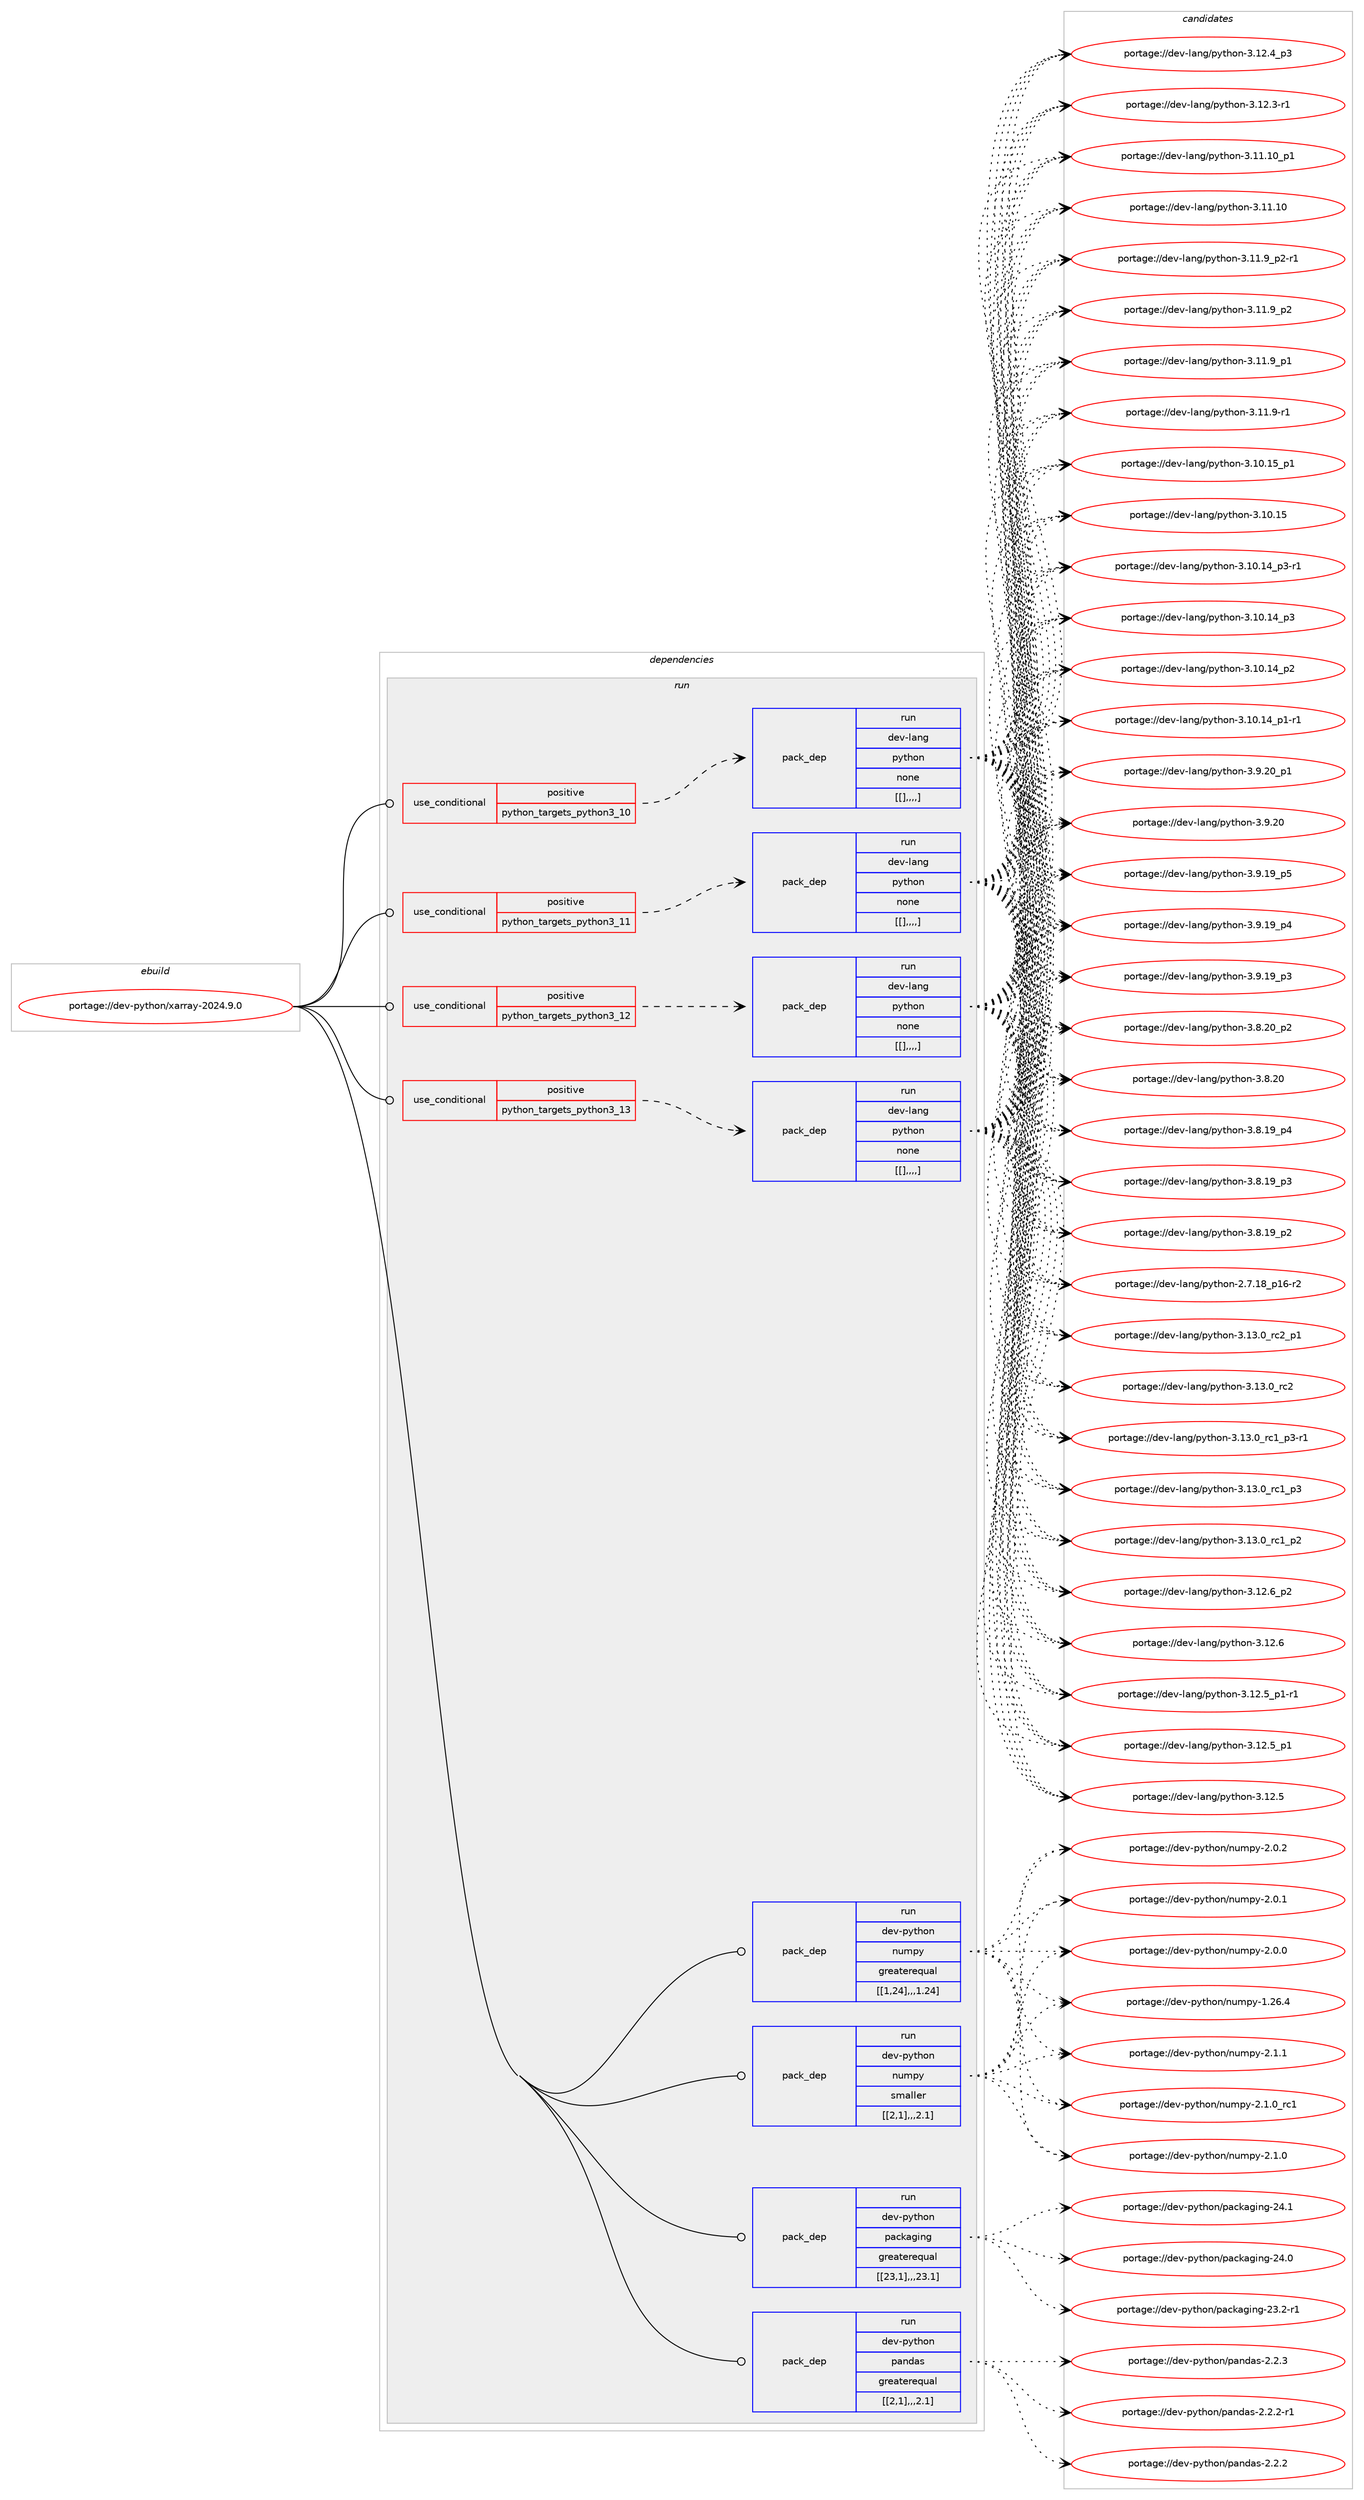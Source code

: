 digraph prolog {

# *************
# Graph options
# *************

newrank=true;
concentrate=true;
compound=true;
graph [rankdir=LR,fontname=Helvetica,fontsize=10,ranksep=1.5];#, ranksep=2.5, nodesep=0.2];
edge  [arrowhead=vee];
node  [fontname=Helvetica,fontsize=10];

# **********
# The ebuild
# **********

subgraph cluster_leftcol {
color=gray;
label=<<i>ebuild</i>>;
id [label="portage://dev-python/xarray-2024.9.0", color=red, width=4, href="../dev-python/xarray-2024.9.0.svg"];
}

# ****************
# The dependencies
# ****************

subgraph cluster_midcol {
color=gray;
label=<<i>dependencies</i>>;
subgraph cluster_compile {
fillcolor="#eeeeee";
style=filled;
label=<<i>compile</i>>;
}
subgraph cluster_compileandrun {
fillcolor="#eeeeee";
style=filled;
label=<<i>compile and run</i>>;
}
subgraph cluster_run {
fillcolor="#eeeeee";
style=filled;
label=<<i>run</i>>;
subgraph cond43063 {
dependency171087 [label=<<TABLE BORDER="0" CELLBORDER="1" CELLSPACING="0" CELLPADDING="4"><TR><TD ROWSPAN="3" CELLPADDING="10">use_conditional</TD></TR><TR><TD>positive</TD></TR><TR><TD>python_targets_python3_10</TD></TR></TABLE>>, shape=none, color=red];
subgraph pack126761 {
dependency171088 [label=<<TABLE BORDER="0" CELLBORDER="1" CELLSPACING="0" CELLPADDING="4" WIDTH="220"><TR><TD ROWSPAN="6" CELLPADDING="30">pack_dep</TD></TR><TR><TD WIDTH="110">run</TD></TR><TR><TD>dev-lang</TD></TR><TR><TD>python</TD></TR><TR><TD>none</TD></TR><TR><TD>[[],,,,]</TD></TR></TABLE>>, shape=none, color=blue];
}
dependency171087:e -> dependency171088:w [weight=20,style="dashed",arrowhead="vee"];
}
id:e -> dependency171087:w [weight=20,style="solid",arrowhead="odot"];
subgraph cond43064 {
dependency171089 [label=<<TABLE BORDER="0" CELLBORDER="1" CELLSPACING="0" CELLPADDING="4"><TR><TD ROWSPAN="3" CELLPADDING="10">use_conditional</TD></TR><TR><TD>positive</TD></TR><TR><TD>python_targets_python3_11</TD></TR></TABLE>>, shape=none, color=red];
subgraph pack126762 {
dependency171090 [label=<<TABLE BORDER="0" CELLBORDER="1" CELLSPACING="0" CELLPADDING="4" WIDTH="220"><TR><TD ROWSPAN="6" CELLPADDING="30">pack_dep</TD></TR><TR><TD WIDTH="110">run</TD></TR><TR><TD>dev-lang</TD></TR><TR><TD>python</TD></TR><TR><TD>none</TD></TR><TR><TD>[[],,,,]</TD></TR></TABLE>>, shape=none, color=blue];
}
dependency171089:e -> dependency171090:w [weight=20,style="dashed",arrowhead="vee"];
}
id:e -> dependency171089:w [weight=20,style="solid",arrowhead="odot"];
subgraph cond43065 {
dependency171091 [label=<<TABLE BORDER="0" CELLBORDER="1" CELLSPACING="0" CELLPADDING="4"><TR><TD ROWSPAN="3" CELLPADDING="10">use_conditional</TD></TR><TR><TD>positive</TD></TR><TR><TD>python_targets_python3_12</TD></TR></TABLE>>, shape=none, color=red];
subgraph pack126763 {
dependency171092 [label=<<TABLE BORDER="0" CELLBORDER="1" CELLSPACING="0" CELLPADDING="4" WIDTH="220"><TR><TD ROWSPAN="6" CELLPADDING="30">pack_dep</TD></TR><TR><TD WIDTH="110">run</TD></TR><TR><TD>dev-lang</TD></TR><TR><TD>python</TD></TR><TR><TD>none</TD></TR><TR><TD>[[],,,,]</TD></TR></TABLE>>, shape=none, color=blue];
}
dependency171091:e -> dependency171092:w [weight=20,style="dashed",arrowhead="vee"];
}
id:e -> dependency171091:w [weight=20,style="solid",arrowhead="odot"];
subgraph cond43066 {
dependency171093 [label=<<TABLE BORDER="0" CELLBORDER="1" CELLSPACING="0" CELLPADDING="4"><TR><TD ROWSPAN="3" CELLPADDING="10">use_conditional</TD></TR><TR><TD>positive</TD></TR><TR><TD>python_targets_python3_13</TD></TR></TABLE>>, shape=none, color=red];
subgraph pack126764 {
dependency171094 [label=<<TABLE BORDER="0" CELLBORDER="1" CELLSPACING="0" CELLPADDING="4" WIDTH="220"><TR><TD ROWSPAN="6" CELLPADDING="30">pack_dep</TD></TR><TR><TD WIDTH="110">run</TD></TR><TR><TD>dev-lang</TD></TR><TR><TD>python</TD></TR><TR><TD>none</TD></TR><TR><TD>[[],,,,]</TD></TR></TABLE>>, shape=none, color=blue];
}
dependency171093:e -> dependency171094:w [weight=20,style="dashed",arrowhead="vee"];
}
id:e -> dependency171093:w [weight=20,style="solid",arrowhead="odot"];
subgraph pack126765 {
dependency171095 [label=<<TABLE BORDER="0" CELLBORDER="1" CELLSPACING="0" CELLPADDING="4" WIDTH="220"><TR><TD ROWSPAN="6" CELLPADDING="30">pack_dep</TD></TR><TR><TD WIDTH="110">run</TD></TR><TR><TD>dev-python</TD></TR><TR><TD>numpy</TD></TR><TR><TD>greaterequal</TD></TR><TR><TD>[[1,24],,,1.24]</TD></TR></TABLE>>, shape=none, color=blue];
}
id:e -> dependency171095:w [weight=20,style="solid",arrowhead="odot"];
subgraph pack126766 {
dependency171096 [label=<<TABLE BORDER="0" CELLBORDER="1" CELLSPACING="0" CELLPADDING="4" WIDTH="220"><TR><TD ROWSPAN="6" CELLPADDING="30">pack_dep</TD></TR><TR><TD WIDTH="110">run</TD></TR><TR><TD>dev-python</TD></TR><TR><TD>numpy</TD></TR><TR><TD>smaller</TD></TR><TR><TD>[[2,1],,,2.1]</TD></TR></TABLE>>, shape=none, color=blue];
}
id:e -> dependency171096:w [weight=20,style="solid",arrowhead="odot"];
subgraph pack126767 {
dependency171097 [label=<<TABLE BORDER="0" CELLBORDER="1" CELLSPACING="0" CELLPADDING="4" WIDTH="220"><TR><TD ROWSPAN="6" CELLPADDING="30">pack_dep</TD></TR><TR><TD WIDTH="110">run</TD></TR><TR><TD>dev-python</TD></TR><TR><TD>packaging</TD></TR><TR><TD>greaterequal</TD></TR><TR><TD>[[23,1],,,23.1]</TD></TR></TABLE>>, shape=none, color=blue];
}
id:e -> dependency171097:w [weight=20,style="solid",arrowhead="odot"];
subgraph pack126768 {
dependency171098 [label=<<TABLE BORDER="0" CELLBORDER="1" CELLSPACING="0" CELLPADDING="4" WIDTH="220"><TR><TD ROWSPAN="6" CELLPADDING="30">pack_dep</TD></TR><TR><TD WIDTH="110">run</TD></TR><TR><TD>dev-python</TD></TR><TR><TD>pandas</TD></TR><TR><TD>greaterequal</TD></TR><TR><TD>[[2,1],,,2.1]</TD></TR></TABLE>>, shape=none, color=blue];
}
id:e -> dependency171098:w [weight=20,style="solid",arrowhead="odot"];
}
}

# **************
# The candidates
# **************

subgraph cluster_choices {
rank=same;
color=gray;
label=<<i>candidates</i>>;

subgraph choice126761 {
color=black;
nodesep=1;
choice100101118451089711010347112121116104111110455146495146489511499509511249 [label="portage://dev-lang/python-3.13.0_rc2_p1", color=red, width=4,href="../dev-lang/python-3.13.0_rc2_p1.svg"];
choice10010111845108971101034711212111610411111045514649514648951149950 [label="portage://dev-lang/python-3.13.0_rc2", color=red, width=4,href="../dev-lang/python-3.13.0_rc2.svg"];
choice1001011184510897110103471121211161041111104551464951464895114994995112514511449 [label="portage://dev-lang/python-3.13.0_rc1_p3-r1", color=red, width=4,href="../dev-lang/python-3.13.0_rc1_p3-r1.svg"];
choice100101118451089711010347112121116104111110455146495146489511499499511251 [label="portage://dev-lang/python-3.13.0_rc1_p3", color=red, width=4,href="../dev-lang/python-3.13.0_rc1_p3.svg"];
choice100101118451089711010347112121116104111110455146495146489511499499511250 [label="portage://dev-lang/python-3.13.0_rc1_p2", color=red, width=4,href="../dev-lang/python-3.13.0_rc1_p2.svg"];
choice100101118451089711010347112121116104111110455146495046549511250 [label="portage://dev-lang/python-3.12.6_p2", color=red, width=4,href="../dev-lang/python-3.12.6_p2.svg"];
choice10010111845108971101034711212111610411111045514649504654 [label="portage://dev-lang/python-3.12.6", color=red, width=4,href="../dev-lang/python-3.12.6.svg"];
choice1001011184510897110103471121211161041111104551464950465395112494511449 [label="portage://dev-lang/python-3.12.5_p1-r1", color=red, width=4,href="../dev-lang/python-3.12.5_p1-r1.svg"];
choice100101118451089711010347112121116104111110455146495046539511249 [label="portage://dev-lang/python-3.12.5_p1", color=red, width=4,href="../dev-lang/python-3.12.5_p1.svg"];
choice10010111845108971101034711212111610411111045514649504653 [label="portage://dev-lang/python-3.12.5", color=red, width=4,href="../dev-lang/python-3.12.5.svg"];
choice100101118451089711010347112121116104111110455146495046529511251 [label="portage://dev-lang/python-3.12.4_p3", color=red, width=4,href="../dev-lang/python-3.12.4_p3.svg"];
choice100101118451089711010347112121116104111110455146495046514511449 [label="portage://dev-lang/python-3.12.3-r1", color=red, width=4,href="../dev-lang/python-3.12.3-r1.svg"];
choice10010111845108971101034711212111610411111045514649494649489511249 [label="portage://dev-lang/python-3.11.10_p1", color=red, width=4,href="../dev-lang/python-3.11.10_p1.svg"];
choice1001011184510897110103471121211161041111104551464949464948 [label="portage://dev-lang/python-3.11.10", color=red, width=4,href="../dev-lang/python-3.11.10.svg"];
choice1001011184510897110103471121211161041111104551464949465795112504511449 [label="portage://dev-lang/python-3.11.9_p2-r1", color=red, width=4,href="../dev-lang/python-3.11.9_p2-r1.svg"];
choice100101118451089711010347112121116104111110455146494946579511250 [label="portage://dev-lang/python-3.11.9_p2", color=red, width=4,href="../dev-lang/python-3.11.9_p2.svg"];
choice100101118451089711010347112121116104111110455146494946579511249 [label="portage://dev-lang/python-3.11.9_p1", color=red, width=4,href="../dev-lang/python-3.11.9_p1.svg"];
choice100101118451089711010347112121116104111110455146494946574511449 [label="portage://dev-lang/python-3.11.9-r1", color=red, width=4,href="../dev-lang/python-3.11.9-r1.svg"];
choice10010111845108971101034711212111610411111045514649484649539511249 [label="portage://dev-lang/python-3.10.15_p1", color=red, width=4,href="../dev-lang/python-3.10.15_p1.svg"];
choice1001011184510897110103471121211161041111104551464948464953 [label="portage://dev-lang/python-3.10.15", color=red, width=4,href="../dev-lang/python-3.10.15.svg"];
choice100101118451089711010347112121116104111110455146494846495295112514511449 [label="portage://dev-lang/python-3.10.14_p3-r1", color=red, width=4,href="../dev-lang/python-3.10.14_p3-r1.svg"];
choice10010111845108971101034711212111610411111045514649484649529511251 [label="portage://dev-lang/python-3.10.14_p3", color=red, width=4,href="../dev-lang/python-3.10.14_p3.svg"];
choice10010111845108971101034711212111610411111045514649484649529511250 [label="portage://dev-lang/python-3.10.14_p2", color=red, width=4,href="../dev-lang/python-3.10.14_p2.svg"];
choice100101118451089711010347112121116104111110455146494846495295112494511449 [label="portage://dev-lang/python-3.10.14_p1-r1", color=red, width=4,href="../dev-lang/python-3.10.14_p1-r1.svg"];
choice100101118451089711010347112121116104111110455146574650489511249 [label="portage://dev-lang/python-3.9.20_p1", color=red, width=4,href="../dev-lang/python-3.9.20_p1.svg"];
choice10010111845108971101034711212111610411111045514657465048 [label="portage://dev-lang/python-3.9.20", color=red, width=4,href="../dev-lang/python-3.9.20.svg"];
choice100101118451089711010347112121116104111110455146574649579511253 [label="portage://dev-lang/python-3.9.19_p5", color=red, width=4,href="../dev-lang/python-3.9.19_p5.svg"];
choice100101118451089711010347112121116104111110455146574649579511252 [label="portage://dev-lang/python-3.9.19_p4", color=red, width=4,href="../dev-lang/python-3.9.19_p4.svg"];
choice100101118451089711010347112121116104111110455146574649579511251 [label="portage://dev-lang/python-3.9.19_p3", color=red, width=4,href="../dev-lang/python-3.9.19_p3.svg"];
choice100101118451089711010347112121116104111110455146564650489511250 [label="portage://dev-lang/python-3.8.20_p2", color=red, width=4,href="../dev-lang/python-3.8.20_p2.svg"];
choice10010111845108971101034711212111610411111045514656465048 [label="portage://dev-lang/python-3.8.20", color=red, width=4,href="../dev-lang/python-3.8.20.svg"];
choice100101118451089711010347112121116104111110455146564649579511252 [label="portage://dev-lang/python-3.8.19_p4", color=red, width=4,href="../dev-lang/python-3.8.19_p4.svg"];
choice100101118451089711010347112121116104111110455146564649579511251 [label="portage://dev-lang/python-3.8.19_p3", color=red, width=4,href="../dev-lang/python-3.8.19_p3.svg"];
choice100101118451089711010347112121116104111110455146564649579511250 [label="portage://dev-lang/python-3.8.19_p2", color=red, width=4,href="../dev-lang/python-3.8.19_p2.svg"];
choice100101118451089711010347112121116104111110455046554649569511249544511450 [label="portage://dev-lang/python-2.7.18_p16-r2", color=red, width=4,href="../dev-lang/python-2.7.18_p16-r2.svg"];
dependency171088:e -> choice100101118451089711010347112121116104111110455146495146489511499509511249:w [style=dotted,weight="100"];
dependency171088:e -> choice10010111845108971101034711212111610411111045514649514648951149950:w [style=dotted,weight="100"];
dependency171088:e -> choice1001011184510897110103471121211161041111104551464951464895114994995112514511449:w [style=dotted,weight="100"];
dependency171088:e -> choice100101118451089711010347112121116104111110455146495146489511499499511251:w [style=dotted,weight="100"];
dependency171088:e -> choice100101118451089711010347112121116104111110455146495146489511499499511250:w [style=dotted,weight="100"];
dependency171088:e -> choice100101118451089711010347112121116104111110455146495046549511250:w [style=dotted,weight="100"];
dependency171088:e -> choice10010111845108971101034711212111610411111045514649504654:w [style=dotted,weight="100"];
dependency171088:e -> choice1001011184510897110103471121211161041111104551464950465395112494511449:w [style=dotted,weight="100"];
dependency171088:e -> choice100101118451089711010347112121116104111110455146495046539511249:w [style=dotted,weight="100"];
dependency171088:e -> choice10010111845108971101034711212111610411111045514649504653:w [style=dotted,weight="100"];
dependency171088:e -> choice100101118451089711010347112121116104111110455146495046529511251:w [style=dotted,weight="100"];
dependency171088:e -> choice100101118451089711010347112121116104111110455146495046514511449:w [style=dotted,weight="100"];
dependency171088:e -> choice10010111845108971101034711212111610411111045514649494649489511249:w [style=dotted,weight="100"];
dependency171088:e -> choice1001011184510897110103471121211161041111104551464949464948:w [style=dotted,weight="100"];
dependency171088:e -> choice1001011184510897110103471121211161041111104551464949465795112504511449:w [style=dotted,weight="100"];
dependency171088:e -> choice100101118451089711010347112121116104111110455146494946579511250:w [style=dotted,weight="100"];
dependency171088:e -> choice100101118451089711010347112121116104111110455146494946579511249:w [style=dotted,weight="100"];
dependency171088:e -> choice100101118451089711010347112121116104111110455146494946574511449:w [style=dotted,weight="100"];
dependency171088:e -> choice10010111845108971101034711212111610411111045514649484649539511249:w [style=dotted,weight="100"];
dependency171088:e -> choice1001011184510897110103471121211161041111104551464948464953:w [style=dotted,weight="100"];
dependency171088:e -> choice100101118451089711010347112121116104111110455146494846495295112514511449:w [style=dotted,weight="100"];
dependency171088:e -> choice10010111845108971101034711212111610411111045514649484649529511251:w [style=dotted,weight="100"];
dependency171088:e -> choice10010111845108971101034711212111610411111045514649484649529511250:w [style=dotted,weight="100"];
dependency171088:e -> choice100101118451089711010347112121116104111110455146494846495295112494511449:w [style=dotted,weight="100"];
dependency171088:e -> choice100101118451089711010347112121116104111110455146574650489511249:w [style=dotted,weight="100"];
dependency171088:e -> choice10010111845108971101034711212111610411111045514657465048:w [style=dotted,weight="100"];
dependency171088:e -> choice100101118451089711010347112121116104111110455146574649579511253:w [style=dotted,weight="100"];
dependency171088:e -> choice100101118451089711010347112121116104111110455146574649579511252:w [style=dotted,weight="100"];
dependency171088:e -> choice100101118451089711010347112121116104111110455146574649579511251:w [style=dotted,weight="100"];
dependency171088:e -> choice100101118451089711010347112121116104111110455146564650489511250:w [style=dotted,weight="100"];
dependency171088:e -> choice10010111845108971101034711212111610411111045514656465048:w [style=dotted,weight="100"];
dependency171088:e -> choice100101118451089711010347112121116104111110455146564649579511252:w [style=dotted,weight="100"];
dependency171088:e -> choice100101118451089711010347112121116104111110455146564649579511251:w [style=dotted,weight="100"];
dependency171088:e -> choice100101118451089711010347112121116104111110455146564649579511250:w [style=dotted,weight="100"];
dependency171088:e -> choice100101118451089711010347112121116104111110455046554649569511249544511450:w [style=dotted,weight="100"];
}
subgraph choice126762 {
color=black;
nodesep=1;
choice100101118451089711010347112121116104111110455146495146489511499509511249 [label="portage://dev-lang/python-3.13.0_rc2_p1", color=red, width=4,href="../dev-lang/python-3.13.0_rc2_p1.svg"];
choice10010111845108971101034711212111610411111045514649514648951149950 [label="portage://dev-lang/python-3.13.0_rc2", color=red, width=4,href="../dev-lang/python-3.13.0_rc2.svg"];
choice1001011184510897110103471121211161041111104551464951464895114994995112514511449 [label="portage://dev-lang/python-3.13.0_rc1_p3-r1", color=red, width=4,href="../dev-lang/python-3.13.0_rc1_p3-r1.svg"];
choice100101118451089711010347112121116104111110455146495146489511499499511251 [label="portage://dev-lang/python-3.13.0_rc1_p3", color=red, width=4,href="../dev-lang/python-3.13.0_rc1_p3.svg"];
choice100101118451089711010347112121116104111110455146495146489511499499511250 [label="portage://dev-lang/python-3.13.0_rc1_p2", color=red, width=4,href="../dev-lang/python-3.13.0_rc1_p2.svg"];
choice100101118451089711010347112121116104111110455146495046549511250 [label="portage://dev-lang/python-3.12.6_p2", color=red, width=4,href="../dev-lang/python-3.12.6_p2.svg"];
choice10010111845108971101034711212111610411111045514649504654 [label="portage://dev-lang/python-3.12.6", color=red, width=4,href="../dev-lang/python-3.12.6.svg"];
choice1001011184510897110103471121211161041111104551464950465395112494511449 [label="portage://dev-lang/python-3.12.5_p1-r1", color=red, width=4,href="../dev-lang/python-3.12.5_p1-r1.svg"];
choice100101118451089711010347112121116104111110455146495046539511249 [label="portage://dev-lang/python-3.12.5_p1", color=red, width=4,href="../dev-lang/python-3.12.5_p1.svg"];
choice10010111845108971101034711212111610411111045514649504653 [label="portage://dev-lang/python-3.12.5", color=red, width=4,href="../dev-lang/python-3.12.5.svg"];
choice100101118451089711010347112121116104111110455146495046529511251 [label="portage://dev-lang/python-3.12.4_p3", color=red, width=4,href="../dev-lang/python-3.12.4_p3.svg"];
choice100101118451089711010347112121116104111110455146495046514511449 [label="portage://dev-lang/python-3.12.3-r1", color=red, width=4,href="../dev-lang/python-3.12.3-r1.svg"];
choice10010111845108971101034711212111610411111045514649494649489511249 [label="portage://dev-lang/python-3.11.10_p1", color=red, width=4,href="../dev-lang/python-3.11.10_p1.svg"];
choice1001011184510897110103471121211161041111104551464949464948 [label="portage://dev-lang/python-3.11.10", color=red, width=4,href="../dev-lang/python-3.11.10.svg"];
choice1001011184510897110103471121211161041111104551464949465795112504511449 [label="portage://dev-lang/python-3.11.9_p2-r1", color=red, width=4,href="../dev-lang/python-3.11.9_p2-r1.svg"];
choice100101118451089711010347112121116104111110455146494946579511250 [label="portage://dev-lang/python-3.11.9_p2", color=red, width=4,href="../dev-lang/python-3.11.9_p2.svg"];
choice100101118451089711010347112121116104111110455146494946579511249 [label="portage://dev-lang/python-3.11.9_p1", color=red, width=4,href="../dev-lang/python-3.11.9_p1.svg"];
choice100101118451089711010347112121116104111110455146494946574511449 [label="portage://dev-lang/python-3.11.9-r1", color=red, width=4,href="../dev-lang/python-3.11.9-r1.svg"];
choice10010111845108971101034711212111610411111045514649484649539511249 [label="portage://dev-lang/python-3.10.15_p1", color=red, width=4,href="../dev-lang/python-3.10.15_p1.svg"];
choice1001011184510897110103471121211161041111104551464948464953 [label="portage://dev-lang/python-3.10.15", color=red, width=4,href="../dev-lang/python-3.10.15.svg"];
choice100101118451089711010347112121116104111110455146494846495295112514511449 [label="portage://dev-lang/python-3.10.14_p3-r1", color=red, width=4,href="../dev-lang/python-3.10.14_p3-r1.svg"];
choice10010111845108971101034711212111610411111045514649484649529511251 [label="portage://dev-lang/python-3.10.14_p3", color=red, width=4,href="../dev-lang/python-3.10.14_p3.svg"];
choice10010111845108971101034711212111610411111045514649484649529511250 [label="portage://dev-lang/python-3.10.14_p2", color=red, width=4,href="../dev-lang/python-3.10.14_p2.svg"];
choice100101118451089711010347112121116104111110455146494846495295112494511449 [label="portage://dev-lang/python-3.10.14_p1-r1", color=red, width=4,href="../dev-lang/python-3.10.14_p1-r1.svg"];
choice100101118451089711010347112121116104111110455146574650489511249 [label="portage://dev-lang/python-3.9.20_p1", color=red, width=4,href="../dev-lang/python-3.9.20_p1.svg"];
choice10010111845108971101034711212111610411111045514657465048 [label="portage://dev-lang/python-3.9.20", color=red, width=4,href="../dev-lang/python-3.9.20.svg"];
choice100101118451089711010347112121116104111110455146574649579511253 [label="portage://dev-lang/python-3.9.19_p5", color=red, width=4,href="../dev-lang/python-3.9.19_p5.svg"];
choice100101118451089711010347112121116104111110455146574649579511252 [label="portage://dev-lang/python-3.9.19_p4", color=red, width=4,href="../dev-lang/python-3.9.19_p4.svg"];
choice100101118451089711010347112121116104111110455146574649579511251 [label="portage://dev-lang/python-3.9.19_p3", color=red, width=4,href="../dev-lang/python-3.9.19_p3.svg"];
choice100101118451089711010347112121116104111110455146564650489511250 [label="portage://dev-lang/python-3.8.20_p2", color=red, width=4,href="../dev-lang/python-3.8.20_p2.svg"];
choice10010111845108971101034711212111610411111045514656465048 [label="portage://dev-lang/python-3.8.20", color=red, width=4,href="../dev-lang/python-3.8.20.svg"];
choice100101118451089711010347112121116104111110455146564649579511252 [label="portage://dev-lang/python-3.8.19_p4", color=red, width=4,href="../dev-lang/python-3.8.19_p4.svg"];
choice100101118451089711010347112121116104111110455146564649579511251 [label="portage://dev-lang/python-3.8.19_p3", color=red, width=4,href="../dev-lang/python-3.8.19_p3.svg"];
choice100101118451089711010347112121116104111110455146564649579511250 [label="portage://dev-lang/python-3.8.19_p2", color=red, width=4,href="../dev-lang/python-3.8.19_p2.svg"];
choice100101118451089711010347112121116104111110455046554649569511249544511450 [label="portage://dev-lang/python-2.7.18_p16-r2", color=red, width=4,href="../dev-lang/python-2.7.18_p16-r2.svg"];
dependency171090:e -> choice100101118451089711010347112121116104111110455146495146489511499509511249:w [style=dotted,weight="100"];
dependency171090:e -> choice10010111845108971101034711212111610411111045514649514648951149950:w [style=dotted,weight="100"];
dependency171090:e -> choice1001011184510897110103471121211161041111104551464951464895114994995112514511449:w [style=dotted,weight="100"];
dependency171090:e -> choice100101118451089711010347112121116104111110455146495146489511499499511251:w [style=dotted,weight="100"];
dependency171090:e -> choice100101118451089711010347112121116104111110455146495146489511499499511250:w [style=dotted,weight="100"];
dependency171090:e -> choice100101118451089711010347112121116104111110455146495046549511250:w [style=dotted,weight="100"];
dependency171090:e -> choice10010111845108971101034711212111610411111045514649504654:w [style=dotted,weight="100"];
dependency171090:e -> choice1001011184510897110103471121211161041111104551464950465395112494511449:w [style=dotted,weight="100"];
dependency171090:e -> choice100101118451089711010347112121116104111110455146495046539511249:w [style=dotted,weight="100"];
dependency171090:e -> choice10010111845108971101034711212111610411111045514649504653:w [style=dotted,weight="100"];
dependency171090:e -> choice100101118451089711010347112121116104111110455146495046529511251:w [style=dotted,weight="100"];
dependency171090:e -> choice100101118451089711010347112121116104111110455146495046514511449:w [style=dotted,weight="100"];
dependency171090:e -> choice10010111845108971101034711212111610411111045514649494649489511249:w [style=dotted,weight="100"];
dependency171090:e -> choice1001011184510897110103471121211161041111104551464949464948:w [style=dotted,weight="100"];
dependency171090:e -> choice1001011184510897110103471121211161041111104551464949465795112504511449:w [style=dotted,weight="100"];
dependency171090:e -> choice100101118451089711010347112121116104111110455146494946579511250:w [style=dotted,weight="100"];
dependency171090:e -> choice100101118451089711010347112121116104111110455146494946579511249:w [style=dotted,weight="100"];
dependency171090:e -> choice100101118451089711010347112121116104111110455146494946574511449:w [style=dotted,weight="100"];
dependency171090:e -> choice10010111845108971101034711212111610411111045514649484649539511249:w [style=dotted,weight="100"];
dependency171090:e -> choice1001011184510897110103471121211161041111104551464948464953:w [style=dotted,weight="100"];
dependency171090:e -> choice100101118451089711010347112121116104111110455146494846495295112514511449:w [style=dotted,weight="100"];
dependency171090:e -> choice10010111845108971101034711212111610411111045514649484649529511251:w [style=dotted,weight="100"];
dependency171090:e -> choice10010111845108971101034711212111610411111045514649484649529511250:w [style=dotted,weight="100"];
dependency171090:e -> choice100101118451089711010347112121116104111110455146494846495295112494511449:w [style=dotted,weight="100"];
dependency171090:e -> choice100101118451089711010347112121116104111110455146574650489511249:w [style=dotted,weight="100"];
dependency171090:e -> choice10010111845108971101034711212111610411111045514657465048:w [style=dotted,weight="100"];
dependency171090:e -> choice100101118451089711010347112121116104111110455146574649579511253:w [style=dotted,weight="100"];
dependency171090:e -> choice100101118451089711010347112121116104111110455146574649579511252:w [style=dotted,weight="100"];
dependency171090:e -> choice100101118451089711010347112121116104111110455146574649579511251:w [style=dotted,weight="100"];
dependency171090:e -> choice100101118451089711010347112121116104111110455146564650489511250:w [style=dotted,weight="100"];
dependency171090:e -> choice10010111845108971101034711212111610411111045514656465048:w [style=dotted,weight="100"];
dependency171090:e -> choice100101118451089711010347112121116104111110455146564649579511252:w [style=dotted,weight="100"];
dependency171090:e -> choice100101118451089711010347112121116104111110455146564649579511251:w [style=dotted,weight="100"];
dependency171090:e -> choice100101118451089711010347112121116104111110455146564649579511250:w [style=dotted,weight="100"];
dependency171090:e -> choice100101118451089711010347112121116104111110455046554649569511249544511450:w [style=dotted,weight="100"];
}
subgraph choice126763 {
color=black;
nodesep=1;
choice100101118451089711010347112121116104111110455146495146489511499509511249 [label="portage://dev-lang/python-3.13.0_rc2_p1", color=red, width=4,href="../dev-lang/python-3.13.0_rc2_p1.svg"];
choice10010111845108971101034711212111610411111045514649514648951149950 [label="portage://dev-lang/python-3.13.0_rc2", color=red, width=4,href="../dev-lang/python-3.13.0_rc2.svg"];
choice1001011184510897110103471121211161041111104551464951464895114994995112514511449 [label="portage://dev-lang/python-3.13.0_rc1_p3-r1", color=red, width=4,href="../dev-lang/python-3.13.0_rc1_p3-r1.svg"];
choice100101118451089711010347112121116104111110455146495146489511499499511251 [label="portage://dev-lang/python-3.13.0_rc1_p3", color=red, width=4,href="../dev-lang/python-3.13.0_rc1_p3.svg"];
choice100101118451089711010347112121116104111110455146495146489511499499511250 [label="portage://dev-lang/python-3.13.0_rc1_p2", color=red, width=4,href="../dev-lang/python-3.13.0_rc1_p2.svg"];
choice100101118451089711010347112121116104111110455146495046549511250 [label="portage://dev-lang/python-3.12.6_p2", color=red, width=4,href="../dev-lang/python-3.12.6_p2.svg"];
choice10010111845108971101034711212111610411111045514649504654 [label="portage://dev-lang/python-3.12.6", color=red, width=4,href="../dev-lang/python-3.12.6.svg"];
choice1001011184510897110103471121211161041111104551464950465395112494511449 [label="portage://dev-lang/python-3.12.5_p1-r1", color=red, width=4,href="../dev-lang/python-3.12.5_p1-r1.svg"];
choice100101118451089711010347112121116104111110455146495046539511249 [label="portage://dev-lang/python-3.12.5_p1", color=red, width=4,href="../dev-lang/python-3.12.5_p1.svg"];
choice10010111845108971101034711212111610411111045514649504653 [label="portage://dev-lang/python-3.12.5", color=red, width=4,href="../dev-lang/python-3.12.5.svg"];
choice100101118451089711010347112121116104111110455146495046529511251 [label="portage://dev-lang/python-3.12.4_p3", color=red, width=4,href="../dev-lang/python-3.12.4_p3.svg"];
choice100101118451089711010347112121116104111110455146495046514511449 [label="portage://dev-lang/python-3.12.3-r1", color=red, width=4,href="../dev-lang/python-3.12.3-r1.svg"];
choice10010111845108971101034711212111610411111045514649494649489511249 [label="portage://dev-lang/python-3.11.10_p1", color=red, width=4,href="../dev-lang/python-3.11.10_p1.svg"];
choice1001011184510897110103471121211161041111104551464949464948 [label="portage://dev-lang/python-3.11.10", color=red, width=4,href="../dev-lang/python-3.11.10.svg"];
choice1001011184510897110103471121211161041111104551464949465795112504511449 [label="portage://dev-lang/python-3.11.9_p2-r1", color=red, width=4,href="../dev-lang/python-3.11.9_p2-r1.svg"];
choice100101118451089711010347112121116104111110455146494946579511250 [label="portage://dev-lang/python-3.11.9_p2", color=red, width=4,href="../dev-lang/python-3.11.9_p2.svg"];
choice100101118451089711010347112121116104111110455146494946579511249 [label="portage://dev-lang/python-3.11.9_p1", color=red, width=4,href="../dev-lang/python-3.11.9_p1.svg"];
choice100101118451089711010347112121116104111110455146494946574511449 [label="portage://dev-lang/python-3.11.9-r1", color=red, width=4,href="../dev-lang/python-3.11.9-r1.svg"];
choice10010111845108971101034711212111610411111045514649484649539511249 [label="portage://dev-lang/python-3.10.15_p1", color=red, width=4,href="../dev-lang/python-3.10.15_p1.svg"];
choice1001011184510897110103471121211161041111104551464948464953 [label="portage://dev-lang/python-3.10.15", color=red, width=4,href="../dev-lang/python-3.10.15.svg"];
choice100101118451089711010347112121116104111110455146494846495295112514511449 [label="portage://dev-lang/python-3.10.14_p3-r1", color=red, width=4,href="../dev-lang/python-3.10.14_p3-r1.svg"];
choice10010111845108971101034711212111610411111045514649484649529511251 [label="portage://dev-lang/python-3.10.14_p3", color=red, width=4,href="../dev-lang/python-3.10.14_p3.svg"];
choice10010111845108971101034711212111610411111045514649484649529511250 [label="portage://dev-lang/python-3.10.14_p2", color=red, width=4,href="../dev-lang/python-3.10.14_p2.svg"];
choice100101118451089711010347112121116104111110455146494846495295112494511449 [label="portage://dev-lang/python-3.10.14_p1-r1", color=red, width=4,href="../dev-lang/python-3.10.14_p1-r1.svg"];
choice100101118451089711010347112121116104111110455146574650489511249 [label="portage://dev-lang/python-3.9.20_p1", color=red, width=4,href="../dev-lang/python-3.9.20_p1.svg"];
choice10010111845108971101034711212111610411111045514657465048 [label="portage://dev-lang/python-3.9.20", color=red, width=4,href="../dev-lang/python-3.9.20.svg"];
choice100101118451089711010347112121116104111110455146574649579511253 [label="portage://dev-lang/python-3.9.19_p5", color=red, width=4,href="../dev-lang/python-3.9.19_p5.svg"];
choice100101118451089711010347112121116104111110455146574649579511252 [label="portage://dev-lang/python-3.9.19_p4", color=red, width=4,href="../dev-lang/python-3.9.19_p4.svg"];
choice100101118451089711010347112121116104111110455146574649579511251 [label="portage://dev-lang/python-3.9.19_p3", color=red, width=4,href="../dev-lang/python-3.9.19_p3.svg"];
choice100101118451089711010347112121116104111110455146564650489511250 [label="portage://dev-lang/python-3.8.20_p2", color=red, width=4,href="../dev-lang/python-3.8.20_p2.svg"];
choice10010111845108971101034711212111610411111045514656465048 [label="portage://dev-lang/python-3.8.20", color=red, width=4,href="../dev-lang/python-3.8.20.svg"];
choice100101118451089711010347112121116104111110455146564649579511252 [label="portage://dev-lang/python-3.8.19_p4", color=red, width=4,href="../dev-lang/python-3.8.19_p4.svg"];
choice100101118451089711010347112121116104111110455146564649579511251 [label="portage://dev-lang/python-3.8.19_p3", color=red, width=4,href="../dev-lang/python-3.8.19_p3.svg"];
choice100101118451089711010347112121116104111110455146564649579511250 [label="portage://dev-lang/python-3.8.19_p2", color=red, width=4,href="../dev-lang/python-3.8.19_p2.svg"];
choice100101118451089711010347112121116104111110455046554649569511249544511450 [label="portage://dev-lang/python-2.7.18_p16-r2", color=red, width=4,href="../dev-lang/python-2.7.18_p16-r2.svg"];
dependency171092:e -> choice100101118451089711010347112121116104111110455146495146489511499509511249:w [style=dotted,weight="100"];
dependency171092:e -> choice10010111845108971101034711212111610411111045514649514648951149950:w [style=dotted,weight="100"];
dependency171092:e -> choice1001011184510897110103471121211161041111104551464951464895114994995112514511449:w [style=dotted,weight="100"];
dependency171092:e -> choice100101118451089711010347112121116104111110455146495146489511499499511251:w [style=dotted,weight="100"];
dependency171092:e -> choice100101118451089711010347112121116104111110455146495146489511499499511250:w [style=dotted,weight="100"];
dependency171092:e -> choice100101118451089711010347112121116104111110455146495046549511250:w [style=dotted,weight="100"];
dependency171092:e -> choice10010111845108971101034711212111610411111045514649504654:w [style=dotted,weight="100"];
dependency171092:e -> choice1001011184510897110103471121211161041111104551464950465395112494511449:w [style=dotted,weight="100"];
dependency171092:e -> choice100101118451089711010347112121116104111110455146495046539511249:w [style=dotted,weight="100"];
dependency171092:e -> choice10010111845108971101034711212111610411111045514649504653:w [style=dotted,weight="100"];
dependency171092:e -> choice100101118451089711010347112121116104111110455146495046529511251:w [style=dotted,weight="100"];
dependency171092:e -> choice100101118451089711010347112121116104111110455146495046514511449:w [style=dotted,weight="100"];
dependency171092:e -> choice10010111845108971101034711212111610411111045514649494649489511249:w [style=dotted,weight="100"];
dependency171092:e -> choice1001011184510897110103471121211161041111104551464949464948:w [style=dotted,weight="100"];
dependency171092:e -> choice1001011184510897110103471121211161041111104551464949465795112504511449:w [style=dotted,weight="100"];
dependency171092:e -> choice100101118451089711010347112121116104111110455146494946579511250:w [style=dotted,weight="100"];
dependency171092:e -> choice100101118451089711010347112121116104111110455146494946579511249:w [style=dotted,weight="100"];
dependency171092:e -> choice100101118451089711010347112121116104111110455146494946574511449:w [style=dotted,weight="100"];
dependency171092:e -> choice10010111845108971101034711212111610411111045514649484649539511249:w [style=dotted,weight="100"];
dependency171092:e -> choice1001011184510897110103471121211161041111104551464948464953:w [style=dotted,weight="100"];
dependency171092:e -> choice100101118451089711010347112121116104111110455146494846495295112514511449:w [style=dotted,weight="100"];
dependency171092:e -> choice10010111845108971101034711212111610411111045514649484649529511251:w [style=dotted,weight="100"];
dependency171092:e -> choice10010111845108971101034711212111610411111045514649484649529511250:w [style=dotted,weight="100"];
dependency171092:e -> choice100101118451089711010347112121116104111110455146494846495295112494511449:w [style=dotted,weight="100"];
dependency171092:e -> choice100101118451089711010347112121116104111110455146574650489511249:w [style=dotted,weight="100"];
dependency171092:e -> choice10010111845108971101034711212111610411111045514657465048:w [style=dotted,weight="100"];
dependency171092:e -> choice100101118451089711010347112121116104111110455146574649579511253:w [style=dotted,weight="100"];
dependency171092:e -> choice100101118451089711010347112121116104111110455146574649579511252:w [style=dotted,weight="100"];
dependency171092:e -> choice100101118451089711010347112121116104111110455146574649579511251:w [style=dotted,weight="100"];
dependency171092:e -> choice100101118451089711010347112121116104111110455146564650489511250:w [style=dotted,weight="100"];
dependency171092:e -> choice10010111845108971101034711212111610411111045514656465048:w [style=dotted,weight="100"];
dependency171092:e -> choice100101118451089711010347112121116104111110455146564649579511252:w [style=dotted,weight="100"];
dependency171092:e -> choice100101118451089711010347112121116104111110455146564649579511251:w [style=dotted,weight="100"];
dependency171092:e -> choice100101118451089711010347112121116104111110455146564649579511250:w [style=dotted,weight="100"];
dependency171092:e -> choice100101118451089711010347112121116104111110455046554649569511249544511450:w [style=dotted,weight="100"];
}
subgraph choice126764 {
color=black;
nodesep=1;
choice100101118451089711010347112121116104111110455146495146489511499509511249 [label="portage://dev-lang/python-3.13.0_rc2_p1", color=red, width=4,href="../dev-lang/python-3.13.0_rc2_p1.svg"];
choice10010111845108971101034711212111610411111045514649514648951149950 [label="portage://dev-lang/python-3.13.0_rc2", color=red, width=4,href="../dev-lang/python-3.13.0_rc2.svg"];
choice1001011184510897110103471121211161041111104551464951464895114994995112514511449 [label="portage://dev-lang/python-3.13.0_rc1_p3-r1", color=red, width=4,href="../dev-lang/python-3.13.0_rc1_p3-r1.svg"];
choice100101118451089711010347112121116104111110455146495146489511499499511251 [label="portage://dev-lang/python-3.13.0_rc1_p3", color=red, width=4,href="../dev-lang/python-3.13.0_rc1_p3.svg"];
choice100101118451089711010347112121116104111110455146495146489511499499511250 [label="portage://dev-lang/python-3.13.0_rc1_p2", color=red, width=4,href="../dev-lang/python-3.13.0_rc1_p2.svg"];
choice100101118451089711010347112121116104111110455146495046549511250 [label="portage://dev-lang/python-3.12.6_p2", color=red, width=4,href="../dev-lang/python-3.12.6_p2.svg"];
choice10010111845108971101034711212111610411111045514649504654 [label="portage://dev-lang/python-3.12.6", color=red, width=4,href="../dev-lang/python-3.12.6.svg"];
choice1001011184510897110103471121211161041111104551464950465395112494511449 [label="portage://dev-lang/python-3.12.5_p1-r1", color=red, width=4,href="../dev-lang/python-3.12.5_p1-r1.svg"];
choice100101118451089711010347112121116104111110455146495046539511249 [label="portage://dev-lang/python-3.12.5_p1", color=red, width=4,href="../dev-lang/python-3.12.5_p1.svg"];
choice10010111845108971101034711212111610411111045514649504653 [label="portage://dev-lang/python-3.12.5", color=red, width=4,href="../dev-lang/python-3.12.5.svg"];
choice100101118451089711010347112121116104111110455146495046529511251 [label="portage://dev-lang/python-3.12.4_p3", color=red, width=4,href="../dev-lang/python-3.12.4_p3.svg"];
choice100101118451089711010347112121116104111110455146495046514511449 [label="portage://dev-lang/python-3.12.3-r1", color=red, width=4,href="../dev-lang/python-3.12.3-r1.svg"];
choice10010111845108971101034711212111610411111045514649494649489511249 [label="portage://dev-lang/python-3.11.10_p1", color=red, width=4,href="../dev-lang/python-3.11.10_p1.svg"];
choice1001011184510897110103471121211161041111104551464949464948 [label="portage://dev-lang/python-3.11.10", color=red, width=4,href="../dev-lang/python-3.11.10.svg"];
choice1001011184510897110103471121211161041111104551464949465795112504511449 [label="portage://dev-lang/python-3.11.9_p2-r1", color=red, width=4,href="../dev-lang/python-3.11.9_p2-r1.svg"];
choice100101118451089711010347112121116104111110455146494946579511250 [label="portage://dev-lang/python-3.11.9_p2", color=red, width=4,href="../dev-lang/python-3.11.9_p2.svg"];
choice100101118451089711010347112121116104111110455146494946579511249 [label="portage://dev-lang/python-3.11.9_p1", color=red, width=4,href="../dev-lang/python-3.11.9_p1.svg"];
choice100101118451089711010347112121116104111110455146494946574511449 [label="portage://dev-lang/python-3.11.9-r1", color=red, width=4,href="../dev-lang/python-3.11.9-r1.svg"];
choice10010111845108971101034711212111610411111045514649484649539511249 [label="portage://dev-lang/python-3.10.15_p1", color=red, width=4,href="../dev-lang/python-3.10.15_p1.svg"];
choice1001011184510897110103471121211161041111104551464948464953 [label="portage://dev-lang/python-3.10.15", color=red, width=4,href="../dev-lang/python-3.10.15.svg"];
choice100101118451089711010347112121116104111110455146494846495295112514511449 [label="portage://dev-lang/python-3.10.14_p3-r1", color=red, width=4,href="../dev-lang/python-3.10.14_p3-r1.svg"];
choice10010111845108971101034711212111610411111045514649484649529511251 [label="portage://dev-lang/python-3.10.14_p3", color=red, width=4,href="../dev-lang/python-3.10.14_p3.svg"];
choice10010111845108971101034711212111610411111045514649484649529511250 [label="portage://dev-lang/python-3.10.14_p2", color=red, width=4,href="../dev-lang/python-3.10.14_p2.svg"];
choice100101118451089711010347112121116104111110455146494846495295112494511449 [label="portage://dev-lang/python-3.10.14_p1-r1", color=red, width=4,href="../dev-lang/python-3.10.14_p1-r1.svg"];
choice100101118451089711010347112121116104111110455146574650489511249 [label="portage://dev-lang/python-3.9.20_p1", color=red, width=4,href="../dev-lang/python-3.9.20_p1.svg"];
choice10010111845108971101034711212111610411111045514657465048 [label="portage://dev-lang/python-3.9.20", color=red, width=4,href="../dev-lang/python-3.9.20.svg"];
choice100101118451089711010347112121116104111110455146574649579511253 [label="portage://dev-lang/python-3.9.19_p5", color=red, width=4,href="../dev-lang/python-3.9.19_p5.svg"];
choice100101118451089711010347112121116104111110455146574649579511252 [label="portage://dev-lang/python-3.9.19_p4", color=red, width=4,href="../dev-lang/python-3.9.19_p4.svg"];
choice100101118451089711010347112121116104111110455146574649579511251 [label="portage://dev-lang/python-3.9.19_p3", color=red, width=4,href="../dev-lang/python-3.9.19_p3.svg"];
choice100101118451089711010347112121116104111110455146564650489511250 [label="portage://dev-lang/python-3.8.20_p2", color=red, width=4,href="../dev-lang/python-3.8.20_p2.svg"];
choice10010111845108971101034711212111610411111045514656465048 [label="portage://dev-lang/python-3.8.20", color=red, width=4,href="../dev-lang/python-3.8.20.svg"];
choice100101118451089711010347112121116104111110455146564649579511252 [label="portage://dev-lang/python-3.8.19_p4", color=red, width=4,href="../dev-lang/python-3.8.19_p4.svg"];
choice100101118451089711010347112121116104111110455146564649579511251 [label="portage://dev-lang/python-3.8.19_p3", color=red, width=4,href="../dev-lang/python-3.8.19_p3.svg"];
choice100101118451089711010347112121116104111110455146564649579511250 [label="portage://dev-lang/python-3.8.19_p2", color=red, width=4,href="../dev-lang/python-3.8.19_p2.svg"];
choice100101118451089711010347112121116104111110455046554649569511249544511450 [label="portage://dev-lang/python-2.7.18_p16-r2", color=red, width=4,href="../dev-lang/python-2.7.18_p16-r2.svg"];
dependency171094:e -> choice100101118451089711010347112121116104111110455146495146489511499509511249:w [style=dotted,weight="100"];
dependency171094:e -> choice10010111845108971101034711212111610411111045514649514648951149950:w [style=dotted,weight="100"];
dependency171094:e -> choice1001011184510897110103471121211161041111104551464951464895114994995112514511449:w [style=dotted,weight="100"];
dependency171094:e -> choice100101118451089711010347112121116104111110455146495146489511499499511251:w [style=dotted,weight="100"];
dependency171094:e -> choice100101118451089711010347112121116104111110455146495146489511499499511250:w [style=dotted,weight="100"];
dependency171094:e -> choice100101118451089711010347112121116104111110455146495046549511250:w [style=dotted,weight="100"];
dependency171094:e -> choice10010111845108971101034711212111610411111045514649504654:w [style=dotted,weight="100"];
dependency171094:e -> choice1001011184510897110103471121211161041111104551464950465395112494511449:w [style=dotted,weight="100"];
dependency171094:e -> choice100101118451089711010347112121116104111110455146495046539511249:w [style=dotted,weight="100"];
dependency171094:e -> choice10010111845108971101034711212111610411111045514649504653:w [style=dotted,weight="100"];
dependency171094:e -> choice100101118451089711010347112121116104111110455146495046529511251:w [style=dotted,weight="100"];
dependency171094:e -> choice100101118451089711010347112121116104111110455146495046514511449:w [style=dotted,weight="100"];
dependency171094:e -> choice10010111845108971101034711212111610411111045514649494649489511249:w [style=dotted,weight="100"];
dependency171094:e -> choice1001011184510897110103471121211161041111104551464949464948:w [style=dotted,weight="100"];
dependency171094:e -> choice1001011184510897110103471121211161041111104551464949465795112504511449:w [style=dotted,weight="100"];
dependency171094:e -> choice100101118451089711010347112121116104111110455146494946579511250:w [style=dotted,weight="100"];
dependency171094:e -> choice100101118451089711010347112121116104111110455146494946579511249:w [style=dotted,weight="100"];
dependency171094:e -> choice100101118451089711010347112121116104111110455146494946574511449:w [style=dotted,weight="100"];
dependency171094:e -> choice10010111845108971101034711212111610411111045514649484649539511249:w [style=dotted,weight="100"];
dependency171094:e -> choice1001011184510897110103471121211161041111104551464948464953:w [style=dotted,weight="100"];
dependency171094:e -> choice100101118451089711010347112121116104111110455146494846495295112514511449:w [style=dotted,weight="100"];
dependency171094:e -> choice10010111845108971101034711212111610411111045514649484649529511251:w [style=dotted,weight="100"];
dependency171094:e -> choice10010111845108971101034711212111610411111045514649484649529511250:w [style=dotted,weight="100"];
dependency171094:e -> choice100101118451089711010347112121116104111110455146494846495295112494511449:w [style=dotted,weight="100"];
dependency171094:e -> choice100101118451089711010347112121116104111110455146574650489511249:w [style=dotted,weight="100"];
dependency171094:e -> choice10010111845108971101034711212111610411111045514657465048:w [style=dotted,weight="100"];
dependency171094:e -> choice100101118451089711010347112121116104111110455146574649579511253:w [style=dotted,weight="100"];
dependency171094:e -> choice100101118451089711010347112121116104111110455146574649579511252:w [style=dotted,weight="100"];
dependency171094:e -> choice100101118451089711010347112121116104111110455146574649579511251:w [style=dotted,weight="100"];
dependency171094:e -> choice100101118451089711010347112121116104111110455146564650489511250:w [style=dotted,weight="100"];
dependency171094:e -> choice10010111845108971101034711212111610411111045514656465048:w [style=dotted,weight="100"];
dependency171094:e -> choice100101118451089711010347112121116104111110455146564649579511252:w [style=dotted,weight="100"];
dependency171094:e -> choice100101118451089711010347112121116104111110455146564649579511251:w [style=dotted,weight="100"];
dependency171094:e -> choice100101118451089711010347112121116104111110455146564649579511250:w [style=dotted,weight="100"];
dependency171094:e -> choice100101118451089711010347112121116104111110455046554649569511249544511450:w [style=dotted,weight="100"];
}
subgraph choice126765 {
color=black;
nodesep=1;
choice1001011184511212111610411111047110117109112121455046494649 [label="portage://dev-python/numpy-2.1.1", color=red, width=4,href="../dev-python/numpy-2.1.1.svg"];
choice1001011184511212111610411111047110117109112121455046494648951149949 [label="portage://dev-python/numpy-2.1.0_rc1", color=red, width=4,href="../dev-python/numpy-2.1.0_rc1.svg"];
choice1001011184511212111610411111047110117109112121455046494648 [label="portage://dev-python/numpy-2.1.0", color=red, width=4,href="../dev-python/numpy-2.1.0.svg"];
choice1001011184511212111610411111047110117109112121455046484650 [label="portage://dev-python/numpy-2.0.2", color=red, width=4,href="../dev-python/numpy-2.0.2.svg"];
choice1001011184511212111610411111047110117109112121455046484649 [label="portage://dev-python/numpy-2.0.1", color=red, width=4,href="../dev-python/numpy-2.0.1.svg"];
choice1001011184511212111610411111047110117109112121455046484648 [label="portage://dev-python/numpy-2.0.0", color=red, width=4,href="../dev-python/numpy-2.0.0.svg"];
choice100101118451121211161041111104711011710911212145494650544652 [label="portage://dev-python/numpy-1.26.4", color=red, width=4,href="../dev-python/numpy-1.26.4.svg"];
dependency171095:e -> choice1001011184511212111610411111047110117109112121455046494649:w [style=dotted,weight="100"];
dependency171095:e -> choice1001011184511212111610411111047110117109112121455046494648951149949:w [style=dotted,weight="100"];
dependency171095:e -> choice1001011184511212111610411111047110117109112121455046494648:w [style=dotted,weight="100"];
dependency171095:e -> choice1001011184511212111610411111047110117109112121455046484650:w [style=dotted,weight="100"];
dependency171095:e -> choice1001011184511212111610411111047110117109112121455046484649:w [style=dotted,weight="100"];
dependency171095:e -> choice1001011184511212111610411111047110117109112121455046484648:w [style=dotted,weight="100"];
dependency171095:e -> choice100101118451121211161041111104711011710911212145494650544652:w [style=dotted,weight="100"];
}
subgraph choice126766 {
color=black;
nodesep=1;
choice1001011184511212111610411111047110117109112121455046494649 [label="portage://dev-python/numpy-2.1.1", color=red, width=4,href="../dev-python/numpy-2.1.1.svg"];
choice1001011184511212111610411111047110117109112121455046494648951149949 [label="portage://dev-python/numpy-2.1.0_rc1", color=red, width=4,href="../dev-python/numpy-2.1.0_rc1.svg"];
choice1001011184511212111610411111047110117109112121455046494648 [label="portage://dev-python/numpy-2.1.0", color=red, width=4,href="../dev-python/numpy-2.1.0.svg"];
choice1001011184511212111610411111047110117109112121455046484650 [label="portage://dev-python/numpy-2.0.2", color=red, width=4,href="../dev-python/numpy-2.0.2.svg"];
choice1001011184511212111610411111047110117109112121455046484649 [label="portage://dev-python/numpy-2.0.1", color=red, width=4,href="../dev-python/numpy-2.0.1.svg"];
choice1001011184511212111610411111047110117109112121455046484648 [label="portage://dev-python/numpy-2.0.0", color=red, width=4,href="../dev-python/numpy-2.0.0.svg"];
choice100101118451121211161041111104711011710911212145494650544652 [label="portage://dev-python/numpy-1.26.4", color=red, width=4,href="../dev-python/numpy-1.26.4.svg"];
dependency171096:e -> choice1001011184511212111610411111047110117109112121455046494649:w [style=dotted,weight="100"];
dependency171096:e -> choice1001011184511212111610411111047110117109112121455046494648951149949:w [style=dotted,weight="100"];
dependency171096:e -> choice1001011184511212111610411111047110117109112121455046494648:w [style=dotted,weight="100"];
dependency171096:e -> choice1001011184511212111610411111047110117109112121455046484650:w [style=dotted,weight="100"];
dependency171096:e -> choice1001011184511212111610411111047110117109112121455046484649:w [style=dotted,weight="100"];
dependency171096:e -> choice1001011184511212111610411111047110117109112121455046484648:w [style=dotted,weight="100"];
dependency171096:e -> choice100101118451121211161041111104711011710911212145494650544652:w [style=dotted,weight="100"];
}
subgraph choice126767 {
color=black;
nodesep=1;
choice10010111845112121116104111110471129799107971031051101034550524649 [label="portage://dev-python/packaging-24.1", color=red, width=4,href="../dev-python/packaging-24.1.svg"];
choice10010111845112121116104111110471129799107971031051101034550524648 [label="portage://dev-python/packaging-24.0", color=red, width=4,href="../dev-python/packaging-24.0.svg"];
choice100101118451121211161041111104711297991079710310511010345505146504511449 [label="portage://dev-python/packaging-23.2-r1", color=red, width=4,href="../dev-python/packaging-23.2-r1.svg"];
dependency171097:e -> choice10010111845112121116104111110471129799107971031051101034550524649:w [style=dotted,weight="100"];
dependency171097:e -> choice10010111845112121116104111110471129799107971031051101034550524648:w [style=dotted,weight="100"];
dependency171097:e -> choice100101118451121211161041111104711297991079710310511010345505146504511449:w [style=dotted,weight="100"];
}
subgraph choice126768 {
color=black;
nodesep=1;
choice10010111845112121116104111110471129711010097115455046504651 [label="portage://dev-python/pandas-2.2.3", color=red, width=4,href="../dev-python/pandas-2.2.3.svg"];
choice100101118451121211161041111104711297110100971154550465046504511449 [label="portage://dev-python/pandas-2.2.2-r1", color=red, width=4,href="../dev-python/pandas-2.2.2-r1.svg"];
choice10010111845112121116104111110471129711010097115455046504650 [label="portage://dev-python/pandas-2.2.2", color=red, width=4,href="../dev-python/pandas-2.2.2.svg"];
dependency171098:e -> choice10010111845112121116104111110471129711010097115455046504651:w [style=dotted,weight="100"];
dependency171098:e -> choice100101118451121211161041111104711297110100971154550465046504511449:w [style=dotted,weight="100"];
dependency171098:e -> choice10010111845112121116104111110471129711010097115455046504650:w [style=dotted,weight="100"];
}
}

}
